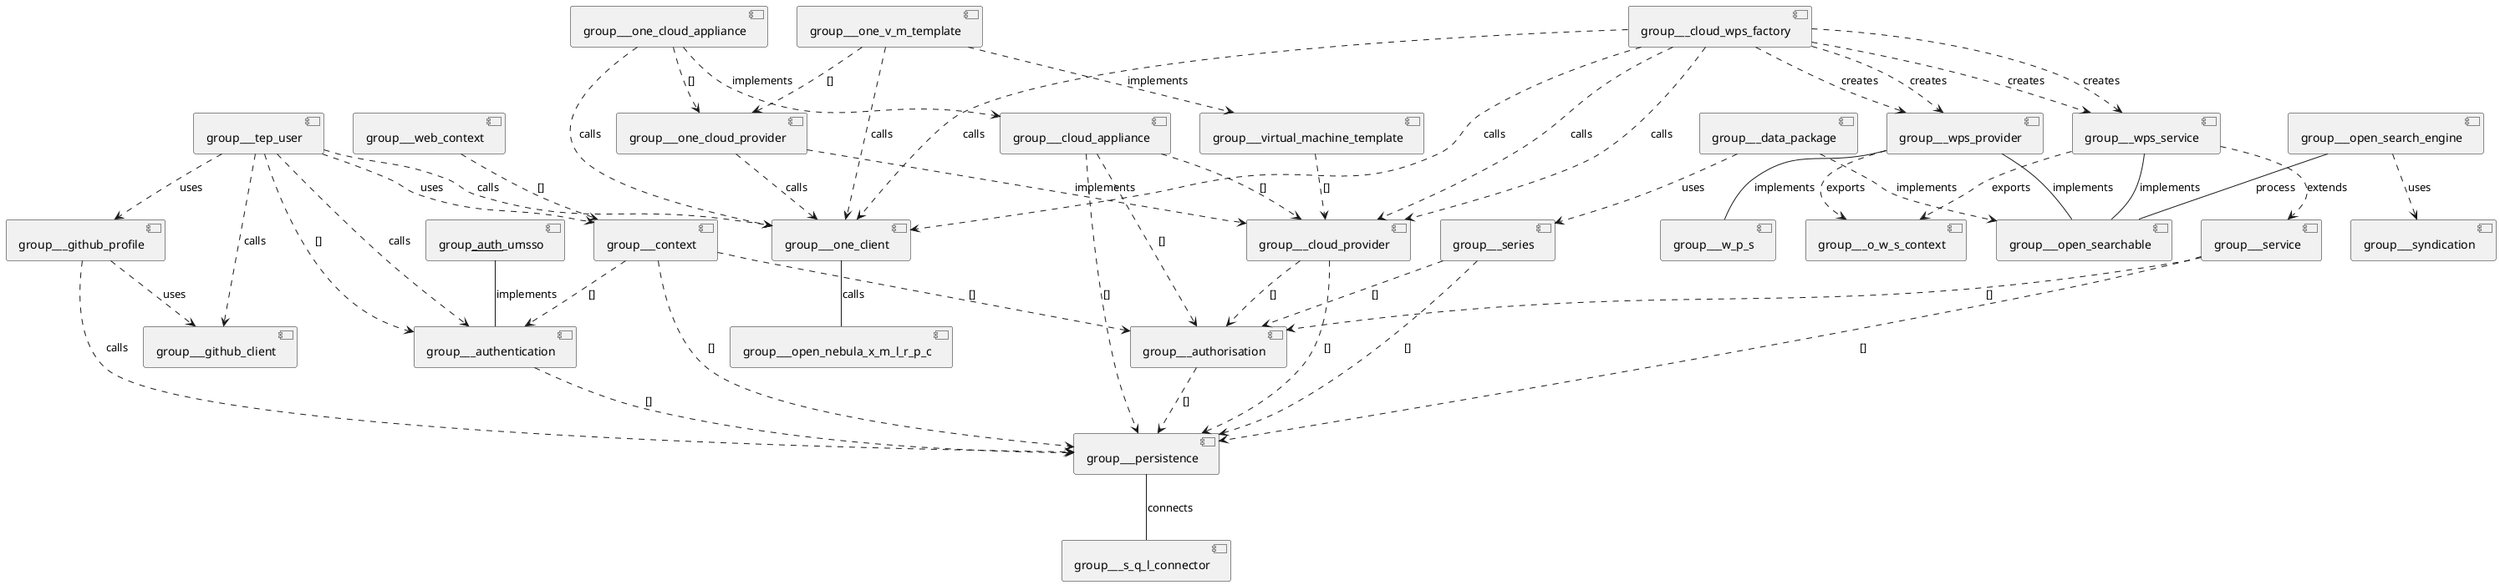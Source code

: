 @startuml
[group___auth___umsso]  --  [group___authentication] : implements
[group___authentication]  ..>  [group___persistence] : []
[group___authorisation]  ..>  [group___persistence] : []
[group___cloud_appliance]  ..>  [group___persistence] : []
[group___cloud_appliance]  ..>  [group___cloud_provider] : []
[group___cloud_appliance]  ..>  [group___authorisation] : []
[group___cloud_provider]  ..>  [group___persistence] : []
[group___cloud_provider]  ..>  [group___authorisation] : []
[group___cloud_wps_factory]  ..>  [group___cloud_provider] : calls
[group___cloud_wps_factory]  ..>  [group___one_client] : calls
[group___cloud_wps_factory]  ..>  [group___wps_provider] : creates
[group___cloud_wps_factory]  ..>  [group___wps_service] : creates
[group___cloud_wps_factory]  ..>  [group___cloud_provider] : calls
[group___cloud_wps_factory]  ..>  [group___one_client] : calls
[group___cloud_wps_factory]  ..>  [group___wps_provider] : creates
[group___cloud_wps_factory]  ..>  [group___wps_service] : creates
[group___context]  ..>  [group___persistence] : []
[group___context]  ..>  [group___authorisation] : []
[group___context]  ..>  [group___authentication] : []
[group___data_package]  ..>  [group___series] : uses
[group___data_package]  ..>  [group___open_searchable] : implements
[group___github_profile]  ..>  [group___persistence] : calls
[group___github_profile]  ..>  [group___github_client] : uses
[group___one_client]  --  [group___open_nebula_x_m_l_r_p_c] : calls
[group___one_cloud_appliance]  ..>  [group___one_cloud_provider] : []
[group___one_cloud_appliance]  ..>  [group___cloud_appliance] : implements
[group___one_cloud_appliance]  ..>  [group___one_client] : calls
[group___one_cloud_provider]  ..>  [group___cloud_provider] : implements
[group___one_cloud_provider]  ..>  [group___one_client] : calls
[group___one_v_m_template]  ..>  [group___one_cloud_provider] : []
[group___one_v_m_template]  ..>  [group___virtual_machine_template] : implements
[group___one_v_m_template]  ..>  [group___one_client] : calls
[group___open_search_engine]  --  [group___open_searchable] : process
[group___open_search_engine]  ..>  [group___syndication] : uses
[group___persistence]  --  [group___s_q_l_connector] : connects
[group___series]  ..>  [group___persistence] : []
[group___series]  ..>  [group___authorisation] : []
[group___service]  ..>  [group___persistence] : []
[group___service]  ..>  [group___authorisation] : []
[group___tep_user]  ..>  [group___authentication] : []
[group___tep_user]  ..>  [group___context] : uses
[group___tep_user]  ..>  [group___github_profile] : uses
[group___tep_user]  ..>  [group___authentication] : calls
[group___tep_user]  ..>  [group___github_client] : calls
[group___tep_user]  ..>  [group___one_client] : calls
[group___virtual_machine_template]  ..>  [group___cloud_provider] : []
[group___web_context]  ..>  [group___context] : []
[group___wps_provider]  ..>  [group___o_w_s_context] : exports
[group___wps_provider]  --  [group___open_searchable] : implements
[group___wps_provider]  --  [group___w_p_s] : implements
[group___wps_service]  ..>  [group___service] : extends
[group___wps_service]  ..>  [group___o_w_s_context] : exports
[group___wps_service]  --  [group___open_searchable] : implements
@enduml
